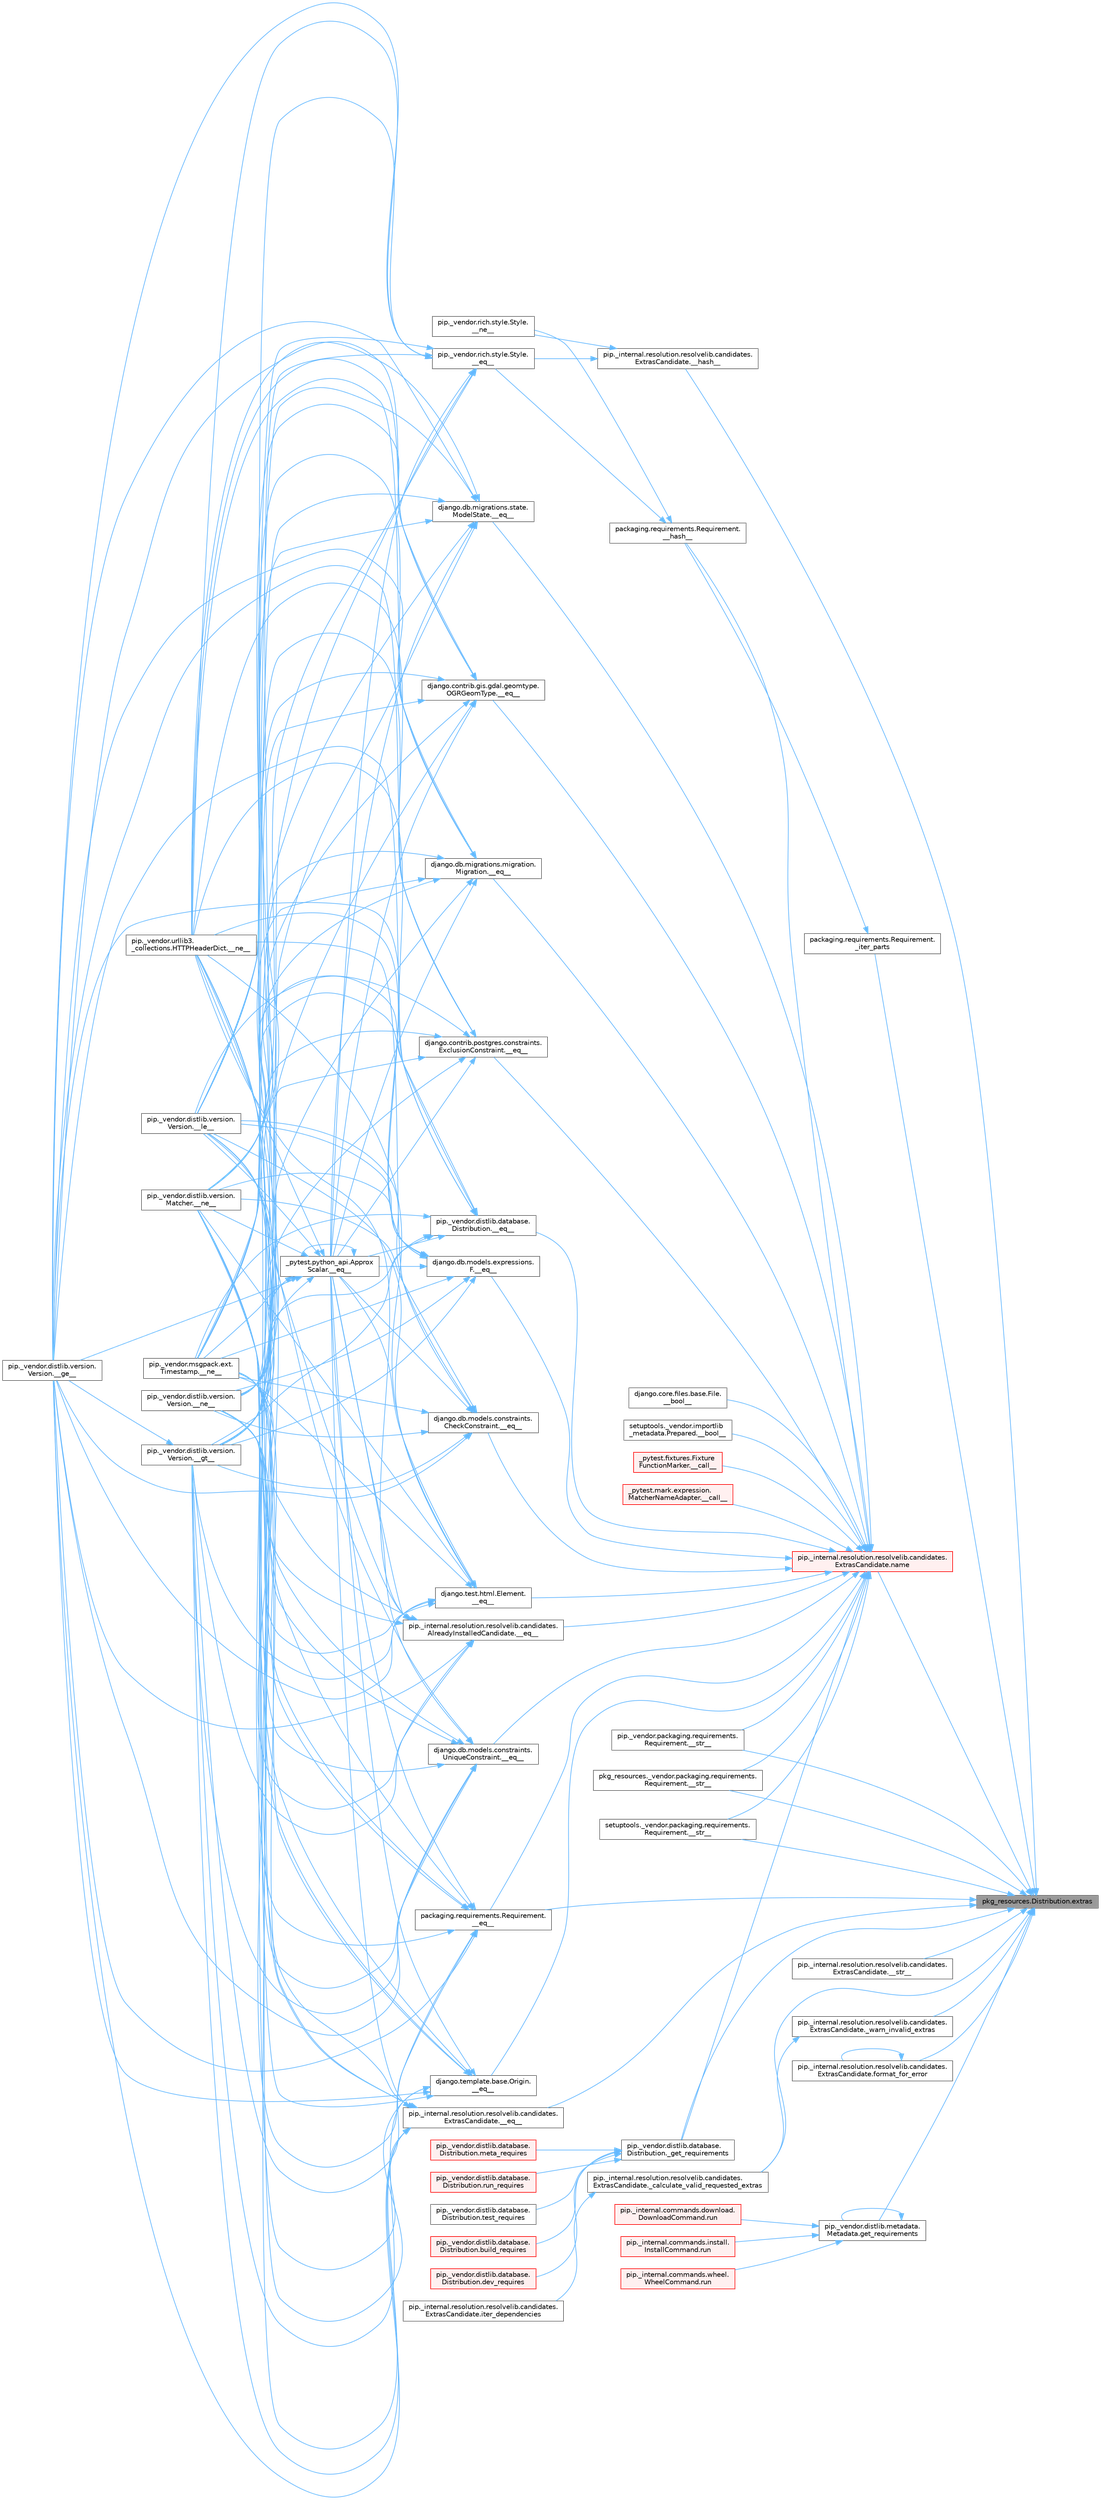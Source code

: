 digraph "pkg_resources.Distribution.extras"
{
 // LATEX_PDF_SIZE
  bgcolor="transparent";
  edge [fontname=Helvetica,fontsize=10,labelfontname=Helvetica,labelfontsize=10];
  node [fontname=Helvetica,fontsize=10,shape=box,height=0.2,width=0.4];
  rankdir="RL";
  Node1 [id="Node000001",label="pkg_resources.Distribution.extras",height=0.2,width=0.4,color="gray40", fillcolor="grey60", style="filled", fontcolor="black",tooltip=" "];
  Node1 -> Node2 [id="edge1_Node000001_Node000002",dir="back",color="steelblue1",style="solid",tooltip=" "];
  Node2 [id="Node000002",label="packaging.requirements.Requirement.\l__eq__",height=0.2,width=0.4,color="grey40", fillcolor="white", style="filled",URL="$classpackaging_1_1requirements_1_1_requirement.html#ae285c586a0e8b9e700b0f5f25e2c2671",tooltip=" "];
  Node2 -> Node3 [id="edge2_Node000002_Node000003",dir="back",color="steelblue1",style="solid",tooltip=" "];
  Node3 [id="Node000003",label="_pytest.python_api.Approx\lScalar.__eq__",height=0.2,width=0.4,color="grey40", fillcolor="white", style="filled",URL="$class__pytest_1_1python__api_1_1_approx_scalar.html#af4601ee4ca7409927f88c83ebfc3d923",tooltip=" "];
  Node3 -> Node3 [id="edge3_Node000003_Node000003",dir="back",color="steelblue1",style="solid",tooltip=" "];
  Node3 -> Node4 [id="edge4_Node000003_Node000004",dir="back",color="steelblue1",style="solid",tooltip=" "];
  Node4 [id="Node000004",label="pip._vendor.distlib.version.\lVersion.__ge__",height=0.2,width=0.4,color="grey40", fillcolor="white", style="filled",URL="$classpip_1_1__vendor_1_1distlib_1_1version_1_1_version.html#aa6b7b889cebc687ddb5ed9040d01b1ec",tooltip=" "];
  Node3 -> Node5 [id="edge5_Node000003_Node000005",dir="back",color="steelblue1",style="solid",tooltip=" "];
  Node5 [id="Node000005",label="pip._vendor.distlib.version.\lVersion.__gt__",height=0.2,width=0.4,color="grey40", fillcolor="white", style="filled",URL="$classpip_1_1__vendor_1_1distlib_1_1version_1_1_version.html#a51cf0c8da1bb6829173ff6861b10cb5f",tooltip=" "];
  Node5 -> Node4 [id="edge6_Node000005_Node000004",dir="back",color="steelblue1",style="solid",tooltip=" "];
  Node3 -> Node6 [id="edge7_Node000003_Node000006",dir="back",color="steelblue1",style="solid",tooltip=" "];
  Node6 [id="Node000006",label="pip._vendor.distlib.version.\lVersion.__le__",height=0.2,width=0.4,color="grey40", fillcolor="white", style="filled",URL="$classpip_1_1__vendor_1_1distlib_1_1version_1_1_version.html#ae5e2c5d9b76377e286fcf92a382cbb8b",tooltip=" "];
  Node3 -> Node7 [id="edge8_Node000003_Node000007",dir="back",color="steelblue1",style="solid",tooltip=" "];
  Node7 [id="Node000007",label="pip._vendor.distlib.version.\lMatcher.__ne__",height=0.2,width=0.4,color="grey40", fillcolor="white", style="filled",URL="$classpip_1_1__vendor_1_1distlib_1_1version_1_1_matcher.html#a24f8f8a4686bff3018fee5d22f4e02f1",tooltip=" "];
  Node3 -> Node8 [id="edge9_Node000003_Node000008",dir="back",color="steelblue1",style="solid",tooltip=" "];
  Node8 [id="Node000008",label="pip._vendor.distlib.version.\lVersion.__ne__",height=0.2,width=0.4,color="grey40", fillcolor="white", style="filled",URL="$classpip_1_1__vendor_1_1distlib_1_1version_1_1_version.html#aea3cdf6db007318ab1a2e8d144e2a4a1",tooltip=" "];
  Node3 -> Node9 [id="edge10_Node000003_Node000009",dir="back",color="steelblue1",style="solid",tooltip=" "];
  Node9 [id="Node000009",label="pip._vendor.msgpack.ext.\lTimestamp.__ne__",height=0.2,width=0.4,color="grey40", fillcolor="white", style="filled",URL="$classpip_1_1__vendor_1_1msgpack_1_1ext_1_1_timestamp.html#ac38b8cada8075f7a1133b06bc99b2317",tooltip=" "];
  Node3 -> Node10 [id="edge11_Node000003_Node000010",dir="back",color="steelblue1",style="solid",tooltip=" "];
  Node10 [id="Node000010",label="pip._vendor.urllib3.\l_collections.HTTPHeaderDict.__ne__",height=0.2,width=0.4,color="grey40", fillcolor="white", style="filled",URL="$classpip_1_1__vendor_1_1urllib3_1_1__collections_1_1_h_t_t_p_header_dict.html#aa7766a9499d33160a1258e140e35a806",tooltip=" "];
  Node2 -> Node4 [id="edge12_Node000002_Node000004",dir="back",color="steelblue1",style="solid",tooltip=" "];
  Node2 -> Node5 [id="edge13_Node000002_Node000005",dir="back",color="steelblue1",style="solid",tooltip=" "];
  Node2 -> Node6 [id="edge14_Node000002_Node000006",dir="back",color="steelblue1",style="solid",tooltip=" "];
  Node2 -> Node7 [id="edge15_Node000002_Node000007",dir="back",color="steelblue1",style="solid",tooltip=" "];
  Node2 -> Node8 [id="edge16_Node000002_Node000008",dir="back",color="steelblue1",style="solid",tooltip=" "];
  Node2 -> Node9 [id="edge17_Node000002_Node000009",dir="back",color="steelblue1",style="solid",tooltip=" "];
  Node2 -> Node10 [id="edge18_Node000002_Node000010",dir="back",color="steelblue1",style="solid",tooltip=" "];
  Node1 -> Node11 [id="edge19_Node000001_Node000011",dir="back",color="steelblue1",style="solid",tooltip=" "];
  Node11 [id="Node000011",label="pip._internal.resolution.resolvelib.candidates.\lExtrasCandidate.__eq__",height=0.2,width=0.4,color="grey40", fillcolor="white", style="filled",URL="$classpip_1_1__internal_1_1resolution_1_1resolvelib_1_1candidates_1_1_extras_candidate.html#a949c84c5eb56c70f71c4c71935436dc0",tooltip=" "];
  Node11 -> Node3 [id="edge20_Node000011_Node000003",dir="back",color="steelblue1",style="solid",tooltip=" "];
  Node11 -> Node4 [id="edge21_Node000011_Node000004",dir="back",color="steelblue1",style="solid",tooltip=" "];
  Node11 -> Node5 [id="edge22_Node000011_Node000005",dir="back",color="steelblue1",style="solid",tooltip=" "];
  Node11 -> Node6 [id="edge23_Node000011_Node000006",dir="back",color="steelblue1",style="solid",tooltip=" "];
  Node11 -> Node7 [id="edge24_Node000011_Node000007",dir="back",color="steelblue1",style="solid",tooltip=" "];
  Node11 -> Node8 [id="edge25_Node000011_Node000008",dir="back",color="steelblue1",style="solid",tooltip=" "];
  Node11 -> Node9 [id="edge26_Node000011_Node000009",dir="back",color="steelblue1",style="solid",tooltip=" "];
  Node11 -> Node10 [id="edge27_Node000011_Node000010",dir="back",color="steelblue1",style="solid",tooltip=" "];
  Node1 -> Node12 [id="edge28_Node000001_Node000012",dir="back",color="steelblue1",style="solid",tooltip=" "];
  Node12 [id="Node000012",label="pip._internal.resolution.resolvelib.candidates.\lExtrasCandidate.__hash__",height=0.2,width=0.4,color="grey40", fillcolor="white", style="filled",URL="$classpip_1_1__internal_1_1resolution_1_1resolvelib_1_1candidates_1_1_extras_candidate.html#a802827ae68547a78859f1f664337026d",tooltip=" "];
  Node12 -> Node13 [id="edge29_Node000012_Node000013",dir="back",color="steelblue1",style="solid",tooltip=" "];
  Node13 [id="Node000013",label="pip._vendor.rich.style.Style.\l__eq__",height=0.2,width=0.4,color="grey40", fillcolor="white", style="filled",URL="$classpip_1_1__vendor_1_1rich_1_1style_1_1_style.html#aa1040cd22d3171dc8ac3f0ce31653284",tooltip=" "];
  Node13 -> Node3 [id="edge30_Node000013_Node000003",dir="back",color="steelblue1",style="solid",tooltip=" "];
  Node13 -> Node4 [id="edge31_Node000013_Node000004",dir="back",color="steelblue1",style="solid",tooltip=" "];
  Node13 -> Node5 [id="edge32_Node000013_Node000005",dir="back",color="steelblue1",style="solid",tooltip=" "];
  Node13 -> Node6 [id="edge33_Node000013_Node000006",dir="back",color="steelblue1",style="solid",tooltip=" "];
  Node13 -> Node7 [id="edge34_Node000013_Node000007",dir="back",color="steelblue1",style="solid",tooltip=" "];
  Node13 -> Node8 [id="edge35_Node000013_Node000008",dir="back",color="steelblue1",style="solid",tooltip=" "];
  Node13 -> Node9 [id="edge36_Node000013_Node000009",dir="back",color="steelblue1",style="solid",tooltip=" "];
  Node13 -> Node10 [id="edge37_Node000013_Node000010",dir="back",color="steelblue1",style="solid",tooltip=" "];
  Node12 -> Node14 [id="edge38_Node000012_Node000014",dir="back",color="steelblue1",style="solid",tooltip=" "];
  Node14 [id="Node000014",label="pip._vendor.rich.style.Style.\l__ne__",height=0.2,width=0.4,color="grey40", fillcolor="white", style="filled",URL="$classpip_1_1__vendor_1_1rich_1_1style_1_1_style.html#a97595d869459e2d619505c87c0b9fe81",tooltip=" "];
  Node1 -> Node15 [id="edge39_Node000001_Node000015",dir="back",color="steelblue1",style="solid",tooltip=" "];
  Node15 [id="Node000015",label="pip._internal.resolution.resolvelib.candidates.\lExtrasCandidate.__str__",height=0.2,width=0.4,color="grey40", fillcolor="white", style="filled",URL="$classpip_1_1__internal_1_1resolution_1_1resolvelib_1_1candidates_1_1_extras_candidate.html#ae886d8baabd3e9486d1ec3ec36fc1c30",tooltip=" "];
  Node1 -> Node16 [id="edge40_Node000001_Node000016",dir="back",color="steelblue1",style="solid",tooltip=" "];
  Node16 [id="Node000016",label="pip._vendor.packaging.requirements.\lRequirement.__str__",height=0.2,width=0.4,color="grey40", fillcolor="white", style="filled",URL="$classpip_1_1__vendor_1_1packaging_1_1requirements_1_1_requirement.html#ab59af1360f748551a48badf498987389",tooltip=" "];
  Node1 -> Node17 [id="edge41_Node000001_Node000017",dir="back",color="steelblue1",style="solid",tooltip=" "];
  Node17 [id="Node000017",label="pkg_resources._vendor.packaging.requirements.\lRequirement.__str__",height=0.2,width=0.4,color="grey40", fillcolor="white", style="filled",URL="$classpkg__resources_1_1__vendor_1_1packaging_1_1requirements_1_1_requirement.html#add06c2e8732aff25662a86acb35114ea",tooltip=" "];
  Node1 -> Node18 [id="edge42_Node000001_Node000018",dir="back",color="steelblue1",style="solid",tooltip=" "];
  Node18 [id="Node000018",label="setuptools._vendor.packaging.requirements.\lRequirement.__str__",height=0.2,width=0.4,color="grey40", fillcolor="white", style="filled",URL="$classsetuptools_1_1__vendor_1_1packaging_1_1requirements_1_1_requirement.html#a60726c509812ec4ffc9a2efe69304b15",tooltip=" "];
  Node1 -> Node19 [id="edge43_Node000001_Node000019",dir="back",color="steelblue1",style="solid",tooltip=" "];
  Node19 [id="Node000019",label="pip._internal.resolution.resolvelib.candidates.\lExtrasCandidate._calculate_valid_requested_extras",height=0.2,width=0.4,color="grey40", fillcolor="white", style="filled",URL="$classpip_1_1__internal_1_1resolution_1_1resolvelib_1_1candidates_1_1_extras_candidate.html#a0a8681b1f1348507b8f68df8914dc8d7",tooltip=" "];
  Node19 -> Node20 [id="edge44_Node000019_Node000020",dir="back",color="steelblue1",style="solid",tooltip=" "];
  Node20 [id="Node000020",label="pip._internal.resolution.resolvelib.candidates.\lExtrasCandidate.iter_dependencies",height=0.2,width=0.4,color="grey40", fillcolor="white", style="filled",URL="$classpip_1_1__internal_1_1resolution_1_1resolvelib_1_1candidates_1_1_extras_candidate.html#a1802ad4aa28b3ba7ad4e250aa22fcdd1",tooltip=" "];
  Node1 -> Node21 [id="edge45_Node000001_Node000021",dir="back",color="steelblue1",style="solid",tooltip=" "];
  Node21 [id="Node000021",label="pip._vendor.distlib.database.\lDistribution._get_requirements",height=0.2,width=0.4,color="grey40", fillcolor="white", style="filled",URL="$classpip_1_1__vendor_1_1distlib_1_1database_1_1_distribution.html#a0366f5504f1b878068ba103c3f1e2bdf",tooltip=" "];
  Node21 -> Node22 [id="edge46_Node000021_Node000022",dir="back",color="steelblue1",style="solid",tooltip=" "];
  Node22 [id="Node000022",label="pip._vendor.distlib.database.\lDistribution.build_requires",height=0.2,width=0.4,color="red", fillcolor="#FFF0F0", style="filled",URL="$classpip_1_1__vendor_1_1distlib_1_1database_1_1_distribution.html#a0fa5b454aacdaabee7a3642b14c5db2f",tooltip=" "];
  Node21 -> Node3175 [id="edge47_Node000021_Node003175",dir="back",color="steelblue1",style="solid",tooltip=" "];
  Node3175 [id="Node003175",label="pip._vendor.distlib.database.\lDistribution.dev_requires",height=0.2,width=0.4,color="red", fillcolor="#FFF0F0", style="filled",URL="$classpip_1_1__vendor_1_1distlib_1_1database_1_1_distribution.html#a664b1bf3c3e4f7fb27a54ac8edcf7503",tooltip=" "];
  Node21 -> Node3176 [id="edge48_Node000021_Node003176",dir="back",color="steelblue1",style="solid",tooltip=" "];
  Node3176 [id="Node003176",label="pip._vendor.distlib.database.\lDistribution.meta_requires",height=0.2,width=0.4,color="red", fillcolor="#FFF0F0", style="filled",URL="$classpip_1_1__vendor_1_1distlib_1_1database_1_1_distribution.html#a297eba59c66b79fbe9a10ec8e00f9c5a",tooltip=" "];
  Node21 -> Node3177 [id="edge49_Node000021_Node003177",dir="back",color="steelblue1",style="solid",tooltip=" "];
  Node3177 [id="Node003177",label="pip._vendor.distlib.database.\lDistribution.run_requires",height=0.2,width=0.4,color="red", fillcolor="#FFF0F0", style="filled",URL="$classpip_1_1__vendor_1_1distlib_1_1database_1_1_distribution.html#a8f8b4db7d35cf89375d53ea0a95e0449",tooltip=" "];
  Node21 -> Node3178 [id="edge50_Node000021_Node003178",dir="back",color="steelblue1",style="solid",tooltip=" "];
  Node3178 [id="Node003178",label="pip._vendor.distlib.database.\lDistribution.test_requires",height=0.2,width=0.4,color="grey40", fillcolor="white", style="filled",URL="$classpip_1_1__vendor_1_1distlib_1_1database_1_1_distribution.html#a114803e370e5ac351b8e110ef7574a5b",tooltip=" "];
  Node1 -> Node2029 [id="edge51_Node000001_Node002029",dir="back",color="steelblue1",style="solid",tooltip=" "];
  Node2029 [id="Node002029",label="packaging.requirements.Requirement.\l_iter_parts",height=0.2,width=0.4,color="grey40", fillcolor="white", style="filled",URL="$classpackaging_1_1requirements_1_1_requirement.html#a3e2189ef001b0ee563ff402a6a240895",tooltip=" "];
  Node2029 -> Node533 [id="edge52_Node002029_Node000533",dir="back",color="steelblue1",style="solid",tooltip=" "];
  Node533 [id="Node000533",label="packaging.requirements.Requirement.\l__hash__",height=0.2,width=0.4,color="grey40", fillcolor="white", style="filled",URL="$classpackaging_1_1requirements_1_1_requirement.html#a69426ed6e3cc347033b3096195023bfc",tooltip=" "];
  Node533 -> Node13 [id="edge53_Node000533_Node000013",dir="back",color="steelblue1",style="solid",tooltip=" "];
  Node533 -> Node14 [id="edge54_Node000533_Node000014",dir="back",color="steelblue1",style="solid",tooltip=" "];
  Node1 -> Node2030 [id="edge55_Node000001_Node002030",dir="back",color="steelblue1",style="solid",tooltip=" "];
  Node2030 [id="Node002030",label="pip._internal.resolution.resolvelib.candidates.\lExtrasCandidate._warn_invalid_extras",height=0.2,width=0.4,color="grey40", fillcolor="white", style="filled",URL="$classpip_1_1__internal_1_1resolution_1_1resolvelib_1_1candidates_1_1_extras_candidate.html#ab25aa2da69c92b99ff97a93332a9b180",tooltip=" "];
  Node2030 -> Node19 [id="edge56_Node002030_Node000019",dir="back",color="steelblue1",style="solid",tooltip=" "];
  Node1 -> Node2031 [id="edge57_Node000001_Node002031",dir="back",color="steelblue1",style="solid",tooltip=" "];
  Node2031 [id="Node002031",label="pip._internal.resolution.resolvelib.candidates.\lExtrasCandidate.format_for_error",height=0.2,width=0.4,color="grey40", fillcolor="white", style="filled",URL="$classpip_1_1__internal_1_1resolution_1_1resolvelib_1_1candidates_1_1_extras_candidate.html#a9079d8f8aa6e6fb0e40bfd80ee8681da",tooltip=" "];
  Node2031 -> Node2031 [id="edge58_Node002031_Node002031",dir="back",color="steelblue1",style="solid",tooltip=" "];
  Node1 -> Node1846 [id="edge59_Node000001_Node001846",dir="back",color="steelblue1",style="solid",tooltip=" "];
  Node1846 [id="Node001846",label="pip._vendor.distlib.metadata.\lMetadata.get_requirements",height=0.2,width=0.4,color="grey40", fillcolor="white", style="filled",URL="$classpip_1_1__vendor_1_1distlib_1_1metadata_1_1_metadata.html#a01c2edf694d4c064835e750d0b6a209e",tooltip=" "];
  Node1846 -> Node1846 [id="edge60_Node001846_Node001846",dir="back",color="steelblue1",style="solid",tooltip=" "];
  Node1846 -> Node1847 [id="edge61_Node001846_Node001847",dir="back",color="steelblue1",style="solid",tooltip=" "];
  Node1847 [id="Node001847",label="pip._internal.commands.download.\lDownloadCommand.run",height=0.2,width=0.4,color="red", fillcolor="#FFF0F0", style="filled",URL="$classpip_1_1__internal_1_1commands_1_1download_1_1_download_command.html#a0dd51c41d3594398e1ab28c6a08f8ddc",tooltip=" "];
  Node1846 -> Node1848 [id="edge62_Node001846_Node001848",dir="back",color="steelblue1",style="solid",tooltip=" "];
  Node1848 [id="Node001848",label="pip._internal.commands.install.\lInstallCommand.run",height=0.2,width=0.4,color="red", fillcolor="#FFF0F0", style="filled",URL="$classpip_1_1__internal_1_1commands_1_1install_1_1_install_command.html#a2a946583a8728eac5e890e367604f637",tooltip=" "];
  Node1846 -> Node1849 [id="edge63_Node001846_Node001849",dir="back",color="steelblue1",style="solid",tooltip=" "];
  Node1849 [id="Node001849",label="pip._internal.commands.wheel.\lWheelCommand.run",height=0.2,width=0.4,color="red", fillcolor="#FFF0F0", style="filled",URL="$classpip_1_1__internal_1_1commands_1_1wheel_1_1_wheel_command.html#aef0e01f600b1c5d1c36a29ac5a1a4d65",tooltip=" "];
  Node1 -> Node2032 [id="edge64_Node000001_Node002032",dir="back",color="steelblue1",style="solid",tooltip=" "];
  Node2032 [id="Node002032",label="pip._internal.resolution.resolvelib.candidates.\lExtrasCandidate.name",height=0.2,width=0.4,color="red", fillcolor="#FFF0F0", style="filled",URL="$classpip_1_1__internal_1_1resolution_1_1resolvelib_1_1candidates_1_1_extras_candidate.html#a6e13b1ab724cd7af8b22cadb37352b31",tooltip=" "];
  Node2032 -> Node508 [id="edge65_Node002032_Node000508",dir="back",color="steelblue1",style="solid",tooltip=" "];
  Node508 [id="Node000508",label="django.core.files.base.File.\l__bool__",height=0.2,width=0.4,color="grey40", fillcolor="white", style="filled",URL="$classdjango_1_1core_1_1files_1_1base_1_1_file.html#adf07dd46020c7160b2257d9e3da4bc43",tooltip=" "];
  Node2032 -> Node509 [id="edge66_Node002032_Node000509",dir="back",color="steelblue1",style="solid",tooltip=" "];
  Node509 [id="Node000509",label="setuptools._vendor.importlib\l_metadata.Prepared.__bool__",height=0.2,width=0.4,color="grey40", fillcolor="white", style="filled",URL="$classsetuptools_1_1__vendor_1_1importlib__metadata_1_1_prepared.html#a0395661b38fe11742f24c0482962b913",tooltip=" "];
  Node2032 -> Node510 [id="edge67_Node002032_Node000510",dir="back",color="steelblue1",style="solid",tooltip=" "];
  Node510 [id="Node000510",label="_pytest.fixtures.Fixture\lFunctionMarker.__call__",height=0.2,width=0.4,color="red", fillcolor="#FFF0F0", style="filled",URL="$class__pytest_1_1fixtures_1_1_fixture_function_marker.html#acc9c789cb8d19388b24d740159ba305d",tooltip=" "];
  Node2032 -> Node511 [id="edge68_Node002032_Node000511",dir="back",color="steelblue1",style="solid",tooltip=" "];
  Node511 [id="Node000511",label="_pytest.mark.expression.\lMatcherNameAdapter.__call__",height=0.2,width=0.4,color="red", fillcolor="#FFF0F0", style="filled",URL="$class__pytest_1_1mark_1_1expression_1_1_matcher_name_adapter.html#a7ecd7564e2e67d5ac026d25db1466389",tooltip=" "];
  Node2032 -> Node512 [id="edge69_Node002032_Node000512",dir="back",color="steelblue1",style="solid",tooltip=" "];
  Node512 [id="Node000512",label="django.contrib.gis.gdal.geomtype.\lOGRGeomType.__eq__",height=0.2,width=0.4,color="grey40", fillcolor="white", style="filled",URL="$classdjango_1_1contrib_1_1gis_1_1gdal_1_1geomtype_1_1_o_g_r_geom_type.html#a878253f899634c312b64add448108474",tooltip=" "];
  Node512 -> Node3 [id="edge70_Node000512_Node000003",dir="back",color="steelblue1",style="solid",tooltip=" "];
  Node512 -> Node4 [id="edge71_Node000512_Node000004",dir="back",color="steelblue1",style="solid",tooltip=" "];
  Node512 -> Node5 [id="edge72_Node000512_Node000005",dir="back",color="steelblue1",style="solid",tooltip=" "];
  Node512 -> Node6 [id="edge73_Node000512_Node000006",dir="back",color="steelblue1",style="solid",tooltip=" "];
  Node512 -> Node7 [id="edge74_Node000512_Node000007",dir="back",color="steelblue1",style="solid",tooltip=" "];
  Node512 -> Node8 [id="edge75_Node000512_Node000008",dir="back",color="steelblue1",style="solid",tooltip=" "];
  Node512 -> Node9 [id="edge76_Node000512_Node000009",dir="back",color="steelblue1",style="solid",tooltip=" "];
  Node512 -> Node10 [id="edge77_Node000512_Node000010",dir="back",color="steelblue1",style="solid",tooltip=" "];
  Node2032 -> Node393 [id="edge78_Node002032_Node000393",dir="back",color="steelblue1",style="solid",tooltip=" "];
  Node393 [id="Node000393",label="django.contrib.postgres.constraints.\lExclusionConstraint.__eq__",height=0.2,width=0.4,color="grey40", fillcolor="white", style="filled",URL="$classdjango_1_1contrib_1_1postgres_1_1constraints_1_1_exclusion_constraint.html#af496d048323e51177e1239475f9fe47c",tooltip=" "];
  Node393 -> Node3 [id="edge79_Node000393_Node000003",dir="back",color="steelblue1",style="solid",tooltip=" "];
  Node393 -> Node4 [id="edge80_Node000393_Node000004",dir="back",color="steelblue1",style="solid",tooltip=" "];
  Node393 -> Node5 [id="edge81_Node000393_Node000005",dir="back",color="steelblue1",style="solid",tooltip=" "];
  Node393 -> Node6 [id="edge82_Node000393_Node000006",dir="back",color="steelblue1",style="solid",tooltip=" "];
  Node393 -> Node7 [id="edge83_Node000393_Node000007",dir="back",color="steelblue1",style="solid",tooltip=" "];
  Node393 -> Node8 [id="edge84_Node000393_Node000008",dir="back",color="steelblue1",style="solid",tooltip=" "];
  Node393 -> Node9 [id="edge85_Node000393_Node000009",dir="back",color="steelblue1",style="solid",tooltip=" "];
  Node393 -> Node10 [id="edge86_Node000393_Node000010",dir="back",color="steelblue1",style="solid",tooltip=" "];
  Node2032 -> Node513 [id="edge87_Node002032_Node000513",dir="back",color="steelblue1",style="solid",tooltip=" "];
  Node513 [id="Node000513",label="django.db.migrations.migration.\lMigration.__eq__",height=0.2,width=0.4,color="grey40", fillcolor="white", style="filled",URL="$classdjango_1_1db_1_1migrations_1_1migration_1_1_migration.html#a0234090d18f01ee0a7a23b98a036ac79",tooltip=" "];
  Node513 -> Node3 [id="edge88_Node000513_Node000003",dir="back",color="steelblue1",style="solid",tooltip=" "];
  Node513 -> Node4 [id="edge89_Node000513_Node000004",dir="back",color="steelblue1",style="solid",tooltip=" "];
  Node513 -> Node5 [id="edge90_Node000513_Node000005",dir="back",color="steelblue1",style="solid",tooltip=" "];
  Node513 -> Node6 [id="edge91_Node000513_Node000006",dir="back",color="steelblue1",style="solid",tooltip=" "];
  Node513 -> Node7 [id="edge92_Node000513_Node000007",dir="back",color="steelblue1",style="solid",tooltip=" "];
  Node513 -> Node8 [id="edge93_Node000513_Node000008",dir="back",color="steelblue1",style="solid",tooltip=" "];
  Node513 -> Node9 [id="edge94_Node000513_Node000009",dir="back",color="steelblue1",style="solid",tooltip=" "];
  Node513 -> Node10 [id="edge95_Node000513_Node000010",dir="back",color="steelblue1",style="solid",tooltip=" "];
  Node2032 -> Node514 [id="edge96_Node002032_Node000514",dir="back",color="steelblue1",style="solid",tooltip=" "];
  Node514 [id="Node000514",label="django.db.migrations.state.\lModelState.__eq__",height=0.2,width=0.4,color="grey40", fillcolor="white", style="filled",URL="$classdjango_1_1db_1_1migrations_1_1state_1_1_model_state.html#ae338faa36574cfa53f86dac5ac80176d",tooltip=" "];
  Node514 -> Node3 [id="edge97_Node000514_Node000003",dir="back",color="steelblue1",style="solid",tooltip=" "];
  Node514 -> Node4 [id="edge98_Node000514_Node000004",dir="back",color="steelblue1",style="solid",tooltip=" "];
  Node514 -> Node5 [id="edge99_Node000514_Node000005",dir="back",color="steelblue1",style="solid",tooltip=" "];
  Node514 -> Node6 [id="edge100_Node000514_Node000006",dir="back",color="steelblue1",style="solid",tooltip=" "];
  Node514 -> Node7 [id="edge101_Node000514_Node000007",dir="back",color="steelblue1",style="solid",tooltip=" "];
  Node514 -> Node8 [id="edge102_Node000514_Node000008",dir="back",color="steelblue1",style="solid",tooltip=" "];
  Node514 -> Node9 [id="edge103_Node000514_Node000009",dir="back",color="steelblue1",style="solid",tooltip=" "];
  Node514 -> Node10 [id="edge104_Node000514_Node000010",dir="back",color="steelblue1",style="solid",tooltip=" "];
  Node2032 -> Node515 [id="edge105_Node002032_Node000515",dir="back",color="steelblue1",style="solid",tooltip=" "];
  Node515 [id="Node000515",label="django.db.models.constraints.\lCheckConstraint.__eq__",height=0.2,width=0.4,color="grey40", fillcolor="white", style="filled",URL="$classdjango_1_1db_1_1models_1_1constraints_1_1_check_constraint.html#a55875a553e53009967129f8b8a269475",tooltip=" "];
  Node515 -> Node3 [id="edge106_Node000515_Node000003",dir="back",color="steelblue1",style="solid",tooltip=" "];
  Node515 -> Node4 [id="edge107_Node000515_Node000004",dir="back",color="steelblue1",style="solid",tooltip=" "];
  Node515 -> Node5 [id="edge108_Node000515_Node000005",dir="back",color="steelblue1",style="solid",tooltip=" "];
  Node515 -> Node6 [id="edge109_Node000515_Node000006",dir="back",color="steelblue1",style="solid",tooltip=" "];
  Node515 -> Node7 [id="edge110_Node000515_Node000007",dir="back",color="steelblue1",style="solid",tooltip=" "];
  Node515 -> Node8 [id="edge111_Node000515_Node000008",dir="back",color="steelblue1",style="solid",tooltip=" "];
  Node515 -> Node9 [id="edge112_Node000515_Node000009",dir="back",color="steelblue1",style="solid",tooltip=" "];
  Node515 -> Node10 [id="edge113_Node000515_Node000010",dir="back",color="steelblue1",style="solid",tooltip=" "];
  Node2032 -> Node394 [id="edge114_Node002032_Node000394",dir="back",color="steelblue1",style="solid",tooltip=" "];
  Node394 [id="Node000394",label="django.db.models.constraints.\lUniqueConstraint.__eq__",height=0.2,width=0.4,color="grey40", fillcolor="white", style="filled",URL="$classdjango_1_1db_1_1models_1_1constraints_1_1_unique_constraint.html#a1a877e5c6def4673a480b3fd44e3ad19",tooltip=" "];
  Node394 -> Node3 [id="edge115_Node000394_Node000003",dir="back",color="steelblue1",style="solid",tooltip=" "];
  Node394 -> Node4 [id="edge116_Node000394_Node000004",dir="back",color="steelblue1",style="solid",tooltip=" "];
  Node394 -> Node5 [id="edge117_Node000394_Node000005",dir="back",color="steelblue1",style="solid",tooltip=" "];
  Node394 -> Node6 [id="edge118_Node000394_Node000006",dir="back",color="steelblue1",style="solid",tooltip=" "];
  Node394 -> Node7 [id="edge119_Node000394_Node000007",dir="back",color="steelblue1",style="solid",tooltip=" "];
  Node394 -> Node8 [id="edge120_Node000394_Node000008",dir="back",color="steelblue1",style="solid",tooltip=" "];
  Node394 -> Node9 [id="edge121_Node000394_Node000009",dir="back",color="steelblue1",style="solid",tooltip=" "];
  Node394 -> Node10 [id="edge122_Node000394_Node000010",dir="back",color="steelblue1",style="solid",tooltip=" "];
  Node2032 -> Node516 [id="edge123_Node002032_Node000516",dir="back",color="steelblue1",style="solid",tooltip=" "];
  Node516 [id="Node000516",label="django.db.models.expressions.\lF.__eq__",height=0.2,width=0.4,color="grey40", fillcolor="white", style="filled",URL="$classdjango_1_1db_1_1models_1_1expressions_1_1_f.html#ae5a4762383529ca2924f76683eede0d2",tooltip=" "];
  Node516 -> Node3 [id="edge124_Node000516_Node000003",dir="back",color="steelblue1",style="solid",tooltip=" "];
  Node516 -> Node4 [id="edge125_Node000516_Node000004",dir="back",color="steelblue1",style="solid",tooltip=" "];
  Node516 -> Node5 [id="edge126_Node000516_Node000005",dir="back",color="steelblue1",style="solid",tooltip=" "];
  Node516 -> Node6 [id="edge127_Node000516_Node000006",dir="back",color="steelblue1",style="solid",tooltip=" "];
  Node516 -> Node7 [id="edge128_Node000516_Node000007",dir="back",color="steelblue1",style="solid",tooltip=" "];
  Node516 -> Node8 [id="edge129_Node000516_Node000008",dir="back",color="steelblue1",style="solid",tooltip=" "];
  Node516 -> Node9 [id="edge130_Node000516_Node000009",dir="back",color="steelblue1",style="solid",tooltip=" "];
  Node516 -> Node10 [id="edge131_Node000516_Node000010",dir="back",color="steelblue1",style="solid",tooltip=" "];
  Node2032 -> Node517 [id="edge132_Node002032_Node000517",dir="back",color="steelblue1",style="solid",tooltip=" "];
  Node517 [id="Node000517",label="django.template.base.Origin.\l__eq__",height=0.2,width=0.4,color="grey40", fillcolor="white", style="filled",URL="$classdjango_1_1template_1_1base_1_1_origin.html#aceaf6f15e79a904eef75db1caa454d5c",tooltip=" "];
  Node517 -> Node3 [id="edge133_Node000517_Node000003",dir="back",color="steelblue1",style="solid",tooltip=" "];
  Node517 -> Node4 [id="edge134_Node000517_Node000004",dir="back",color="steelblue1",style="solid",tooltip=" "];
  Node517 -> Node5 [id="edge135_Node000517_Node000005",dir="back",color="steelblue1",style="solid",tooltip=" "];
  Node517 -> Node6 [id="edge136_Node000517_Node000006",dir="back",color="steelblue1",style="solid",tooltip=" "];
  Node517 -> Node7 [id="edge137_Node000517_Node000007",dir="back",color="steelblue1",style="solid",tooltip=" "];
  Node517 -> Node8 [id="edge138_Node000517_Node000008",dir="back",color="steelblue1",style="solid",tooltip=" "];
  Node517 -> Node9 [id="edge139_Node000517_Node000009",dir="back",color="steelblue1",style="solid",tooltip=" "];
  Node517 -> Node10 [id="edge140_Node000517_Node000010",dir="back",color="steelblue1",style="solid",tooltip=" "];
  Node2032 -> Node518 [id="edge141_Node002032_Node000518",dir="back",color="steelblue1",style="solid",tooltip=" "];
  Node518 [id="Node000518",label="django.test.html.Element.\l__eq__",height=0.2,width=0.4,color="grey40", fillcolor="white", style="filled",URL="$classdjango_1_1test_1_1html_1_1_element.html#a287e83f2ae4a6f13b9e00d7b70ee5d47",tooltip=" "];
  Node518 -> Node3 [id="edge142_Node000518_Node000003",dir="back",color="steelblue1",style="solid",tooltip=" "];
  Node518 -> Node4 [id="edge143_Node000518_Node000004",dir="back",color="steelblue1",style="solid",tooltip=" "];
  Node518 -> Node5 [id="edge144_Node000518_Node000005",dir="back",color="steelblue1",style="solid",tooltip=" "];
  Node518 -> Node6 [id="edge145_Node000518_Node000006",dir="back",color="steelblue1",style="solid",tooltip=" "];
  Node518 -> Node7 [id="edge146_Node000518_Node000007",dir="back",color="steelblue1",style="solid",tooltip=" "];
  Node518 -> Node8 [id="edge147_Node000518_Node000008",dir="back",color="steelblue1",style="solid",tooltip=" "];
  Node518 -> Node9 [id="edge148_Node000518_Node000009",dir="back",color="steelblue1",style="solid",tooltip=" "];
  Node518 -> Node10 [id="edge149_Node000518_Node000010",dir="back",color="steelblue1",style="solid",tooltip=" "];
  Node2032 -> Node2 [id="edge150_Node002032_Node000002",dir="back",color="steelblue1",style="solid",tooltip=" "];
  Node2032 -> Node519 [id="edge151_Node002032_Node000519",dir="back",color="steelblue1",style="solid",tooltip=" "];
  Node519 [id="Node000519",label="pip._internal.resolution.resolvelib.candidates.\lAlreadyInstalledCandidate.__eq__",height=0.2,width=0.4,color="grey40", fillcolor="white", style="filled",URL="$classpip_1_1__internal_1_1resolution_1_1resolvelib_1_1candidates_1_1_already_installed_candidate.html#a94393be14236fb68b64ac2b9f1e89d53",tooltip=" "];
  Node519 -> Node3 [id="edge152_Node000519_Node000003",dir="back",color="steelblue1",style="solid",tooltip=" "];
  Node519 -> Node4 [id="edge153_Node000519_Node000004",dir="back",color="steelblue1",style="solid",tooltip=" "];
  Node519 -> Node5 [id="edge154_Node000519_Node000005",dir="back",color="steelblue1",style="solid",tooltip=" "];
  Node519 -> Node6 [id="edge155_Node000519_Node000006",dir="back",color="steelblue1",style="solid",tooltip=" "];
  Node519 -> Node7 [id="edge156_Node000519_Node000007",dir="back",color="steelblue1",style="solid",tooltip=" "];
  Node519 -> Node8 [id="edge157_Node000519_Node000008",dir="back",color="steelblue1",style="solid",tooltip=" "];
  Node519 -> Node9 [id="edge158_Node000519_Node000009",dir="back",color="steelblue1",style="solid",tooltip=" "];
  Node519 -> Node10 [id="edge159_Node000519_Node000010",dir="back",color="steelblue1",style="solid",tooltip=" "];
  Node2032 -> Node520 [id="edge160_Node002032_Node000520",dir="back",color="steelblue1",style="solid",tooltip=" "];
  Node520 [id="Node000520",label="pip._vendor.distlib.database.\lDistribution.__eq__",height=0.2,width=0.4,color="grey40", fillcolor="white", style="filled",URL="$classpip_1_1__vendor_1_1distlib_1_1database_1_1_distribution.html#aba7030b239fad6f8faac6fcb9bec27c2",tooltip=" "];
  Node520 -> Node3 [id="edge161_Node000520_Node000003",dir="back",color="steelblue1",style="solid",tooltip=" "];
  Node520 -> Node4 [id="edge162_Node000520_Node000004",dir="back",color="steelblue1",style="solid",tooltip=" "];
  Node520 -> Node5 [id="edge163_Node000520_Node000005",dir="back",color="steelblue1",style="solid",tooltip=" "];
  Node520 -> Node6 [id="edge164_Node000520_Node000006",dir="back",color="steelblue1",style="solid",tooltip=" "];
  Node520 -> Node7 [id="edge165_Node000520_Node000007",dir="back",color="steelblue1",style="solid",tooltip=" "];
  Node520 -> Node8 [id="edge166_Node000520_Node000008",dir="back",color="steelblue1",style="solid",tooltip=" "];
  Node520 -> Node9 [id="edge167_Node000520_Node000009",dir="back",color="steelblue1",style="solid",tooltip=" "];
  Node520 -> Node10 [id="edge168_Node000520_Node000010",dir="back",color="steelblue1",style="solid",tooltip=" "];
  Node2032 -> Node533 [id="edge169_Node002032_Node000533",dir="back",color="steelblue1",style="solid",tooltip=" "];
  Node2032 -> Node16 [id="edge170_Node002032_Node000016",dir="back",color="steelblue1",style="solid",tooltip=" "];
  Node2032 -> Node17 [id="edge171_Node002032_Node000017",dir="back",color="steelblue1",style="solid",tooltip=" "];
  Node2032 -> Node18 [id="edge172_Node002032_Node000018",dir="back",color="steelblue1",style="solid",tooltip=" "];
  Node2032 -> Node21 [id="edge173_Node002032_Node000021",dir="back",color="steelblue1",style="solid",tooltip=" "];
}
